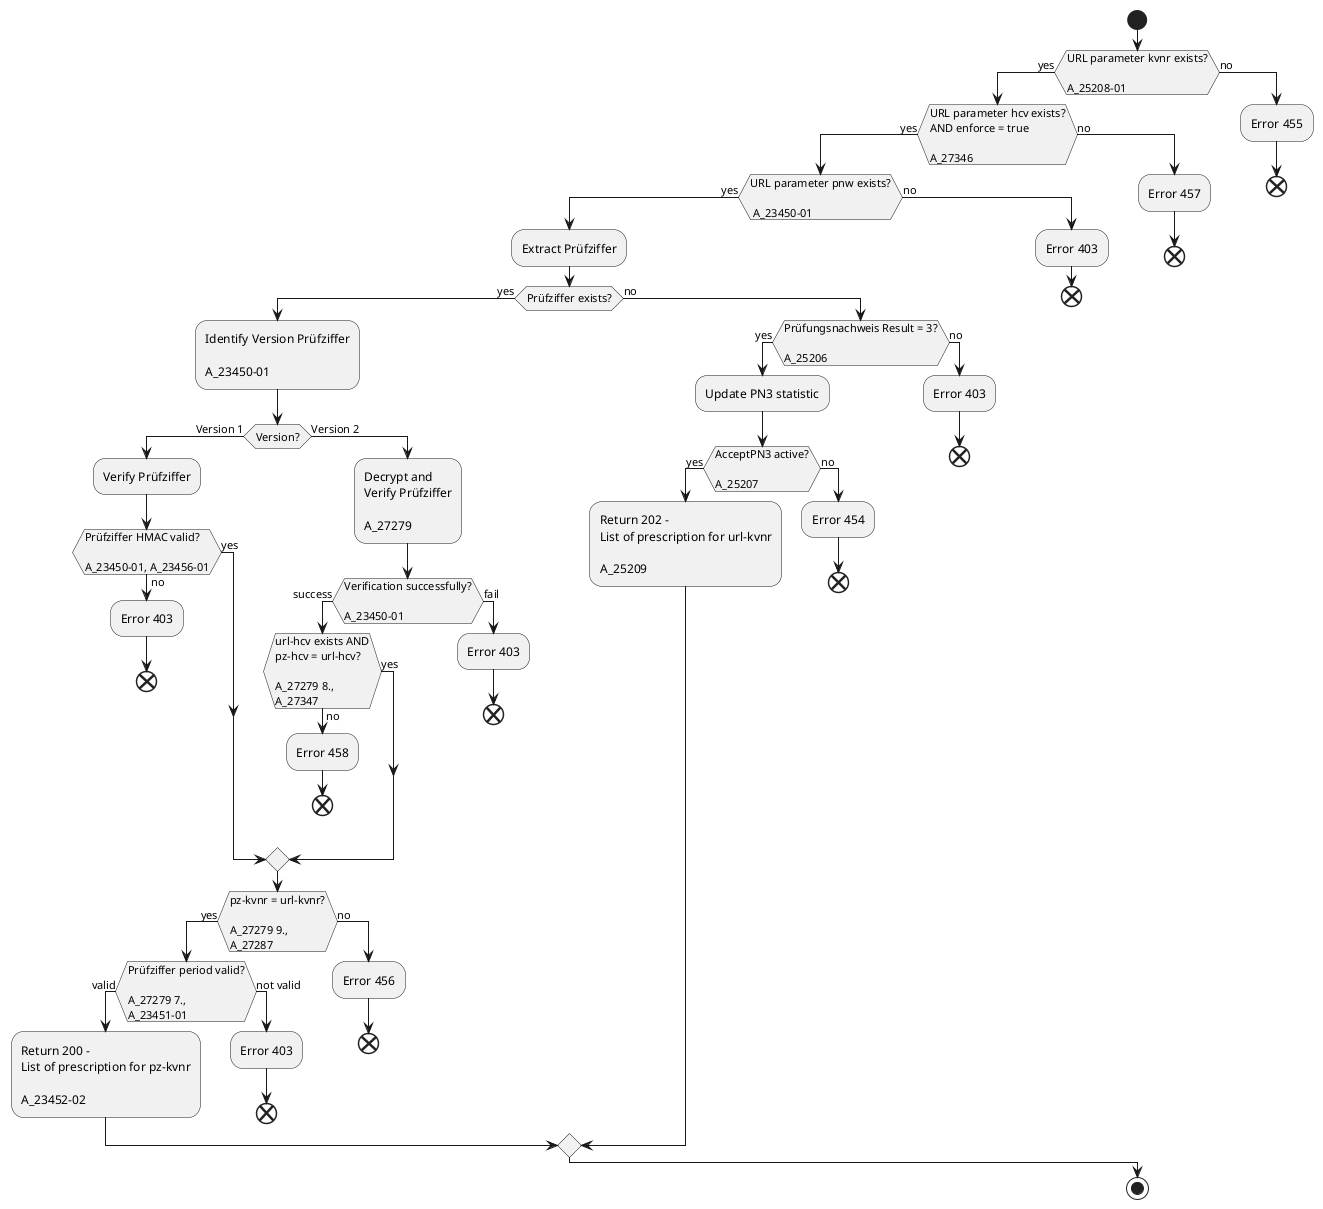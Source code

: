 @startuml
start

if(URL parameter kvnr exists?\n\nA_25208-01) then (yes)
if(URL parameter hcv exists?\nAND enforce = true\n\nA_27346) then (yes)
if(URL parameter pnw exists?\n\n A_23450-01) then (yes)
  :Extract Prüfziffer;
  if(Prüfziffer exists?) then (yes)
    :Identify Version Prüfziffer\n\nA_23450-01;
    if(Version?) then (Version 1)
      :Verify Prüfziffer; 
      if(Prüfziffer HMAC valid?\n\nA_23450-01, A_23456-01) then (yes)
      else (no)
        :Error 403;
        end
      endif
    else (Version 2)
        :Decrypt and \nVerify Prüfziffer\n\nA_27279;
        if(Verification successfully?\n\nA_23450-01) then (success)
          if(url-hcv exists AND\npz-hcv = url-hcv?\n\nA_27279 8.,\nA_27347) then (yes)
          else (no)
            :Error 458;
            end
          endif
        else (fail)
          :Error 403;
          end
        endif
    endif
    if(pz-kvnr = url-kvnr?\n\nA_27279 9.,\nA_27287) then (yes)
      if(Prüfziffer period valid?\n\nA_27279 7.,\nA_23451-01) then (valid)
        :Return 200 - \nList of prescription for pz-kvnr\n\nA_23452-02;
      else (not valid)
        :Error 403;
        end
      endif
    else (no)
      :Error 456;
      end
    endif
      
  else (no)
    if(Prüfungsnachweis Result = 3?\n\nA_25206) then (yes)
      :Update PN3 statistic;

        if(AcceptPN3 active?\n\nA_25207) then (yes)
          :Return 202 - \nList of prescription for url-kvnr\n\nA_25209;
        else (no)
          :Error 454;
          end
        endif

    else (no)
      :Error 403;
      end
    endif
  endif
else (no)
  :Error 403;
  end
endif
else (no)
  :Error 457;
  end
endif
else (no)
  :Error 455;
  end
endif

stop
@enduml